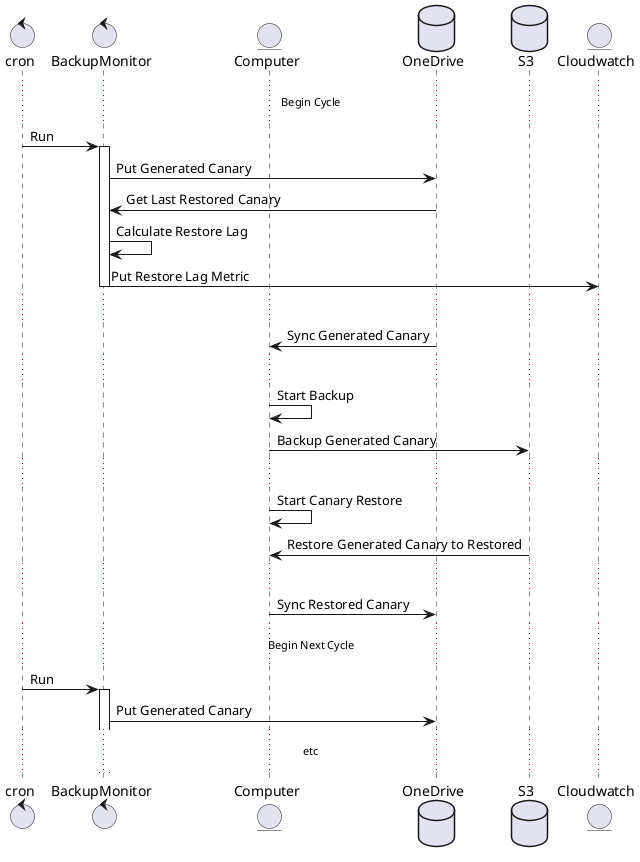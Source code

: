 @startuml

control cron
control BackupMonitor
entity Computer
database OneDrive
database S3
entity Cloudwatch

...Begin Cycle...
cron          -> BackupMonitor  : Run
activate BackupMonitor
BackupMonitor -> OneDrive       : Put Generated Canary
BackupMonitor <- OneDrive       : Get Last Restored Canary
BackupMonitor -> BackupMonitor  : Calculate Restore Lag
BackupMonitor -> Cloudwatch     : Put Restore Lag Metric
deactivate BackupMonitor
...
Computer      <- OneDrive       : Sync Generated Canary
...
Computer      -> Computer       : Start Backup
Computer      -> S3             : Backup Generated Canary
...
Computer      -> Computer       : Start Canary Restore
Computer      <- S3             : Restore Generated Canary to Restored
...
Computer      -> OneDrive       : Sync Restored Canary
...Begin Next Cycle...
cron          -> BackupMonitor  : Run
activate BackupMonitor
BackupMonitor -> OneDrive       : Put Generated Canary
...etc...
@enduml
